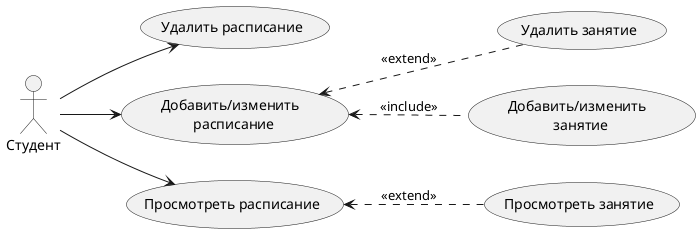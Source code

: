 @startuml "usecase_schedule"

left to right direction

actor "Студент" as user

(Удалить расписание) as delete_schedule
(Добавить/изменить \n расписание) as put_schedule
(Просмотреть расписание) as get_schedule

(Удалить занятие) as delete_lesson
(Добавить/изменить \n занятие) as put_lesson
(Просмотреть занятие) as get_lesson

user --> put_schedule
user --> get_schedule
user --> delete_schedule

put_schedule <.. put_lesson : <<include>>
put_schedule <.. delete_lesson : <<extend>>
get_schedule <.. get_lesson : <<extend>>

@enduml